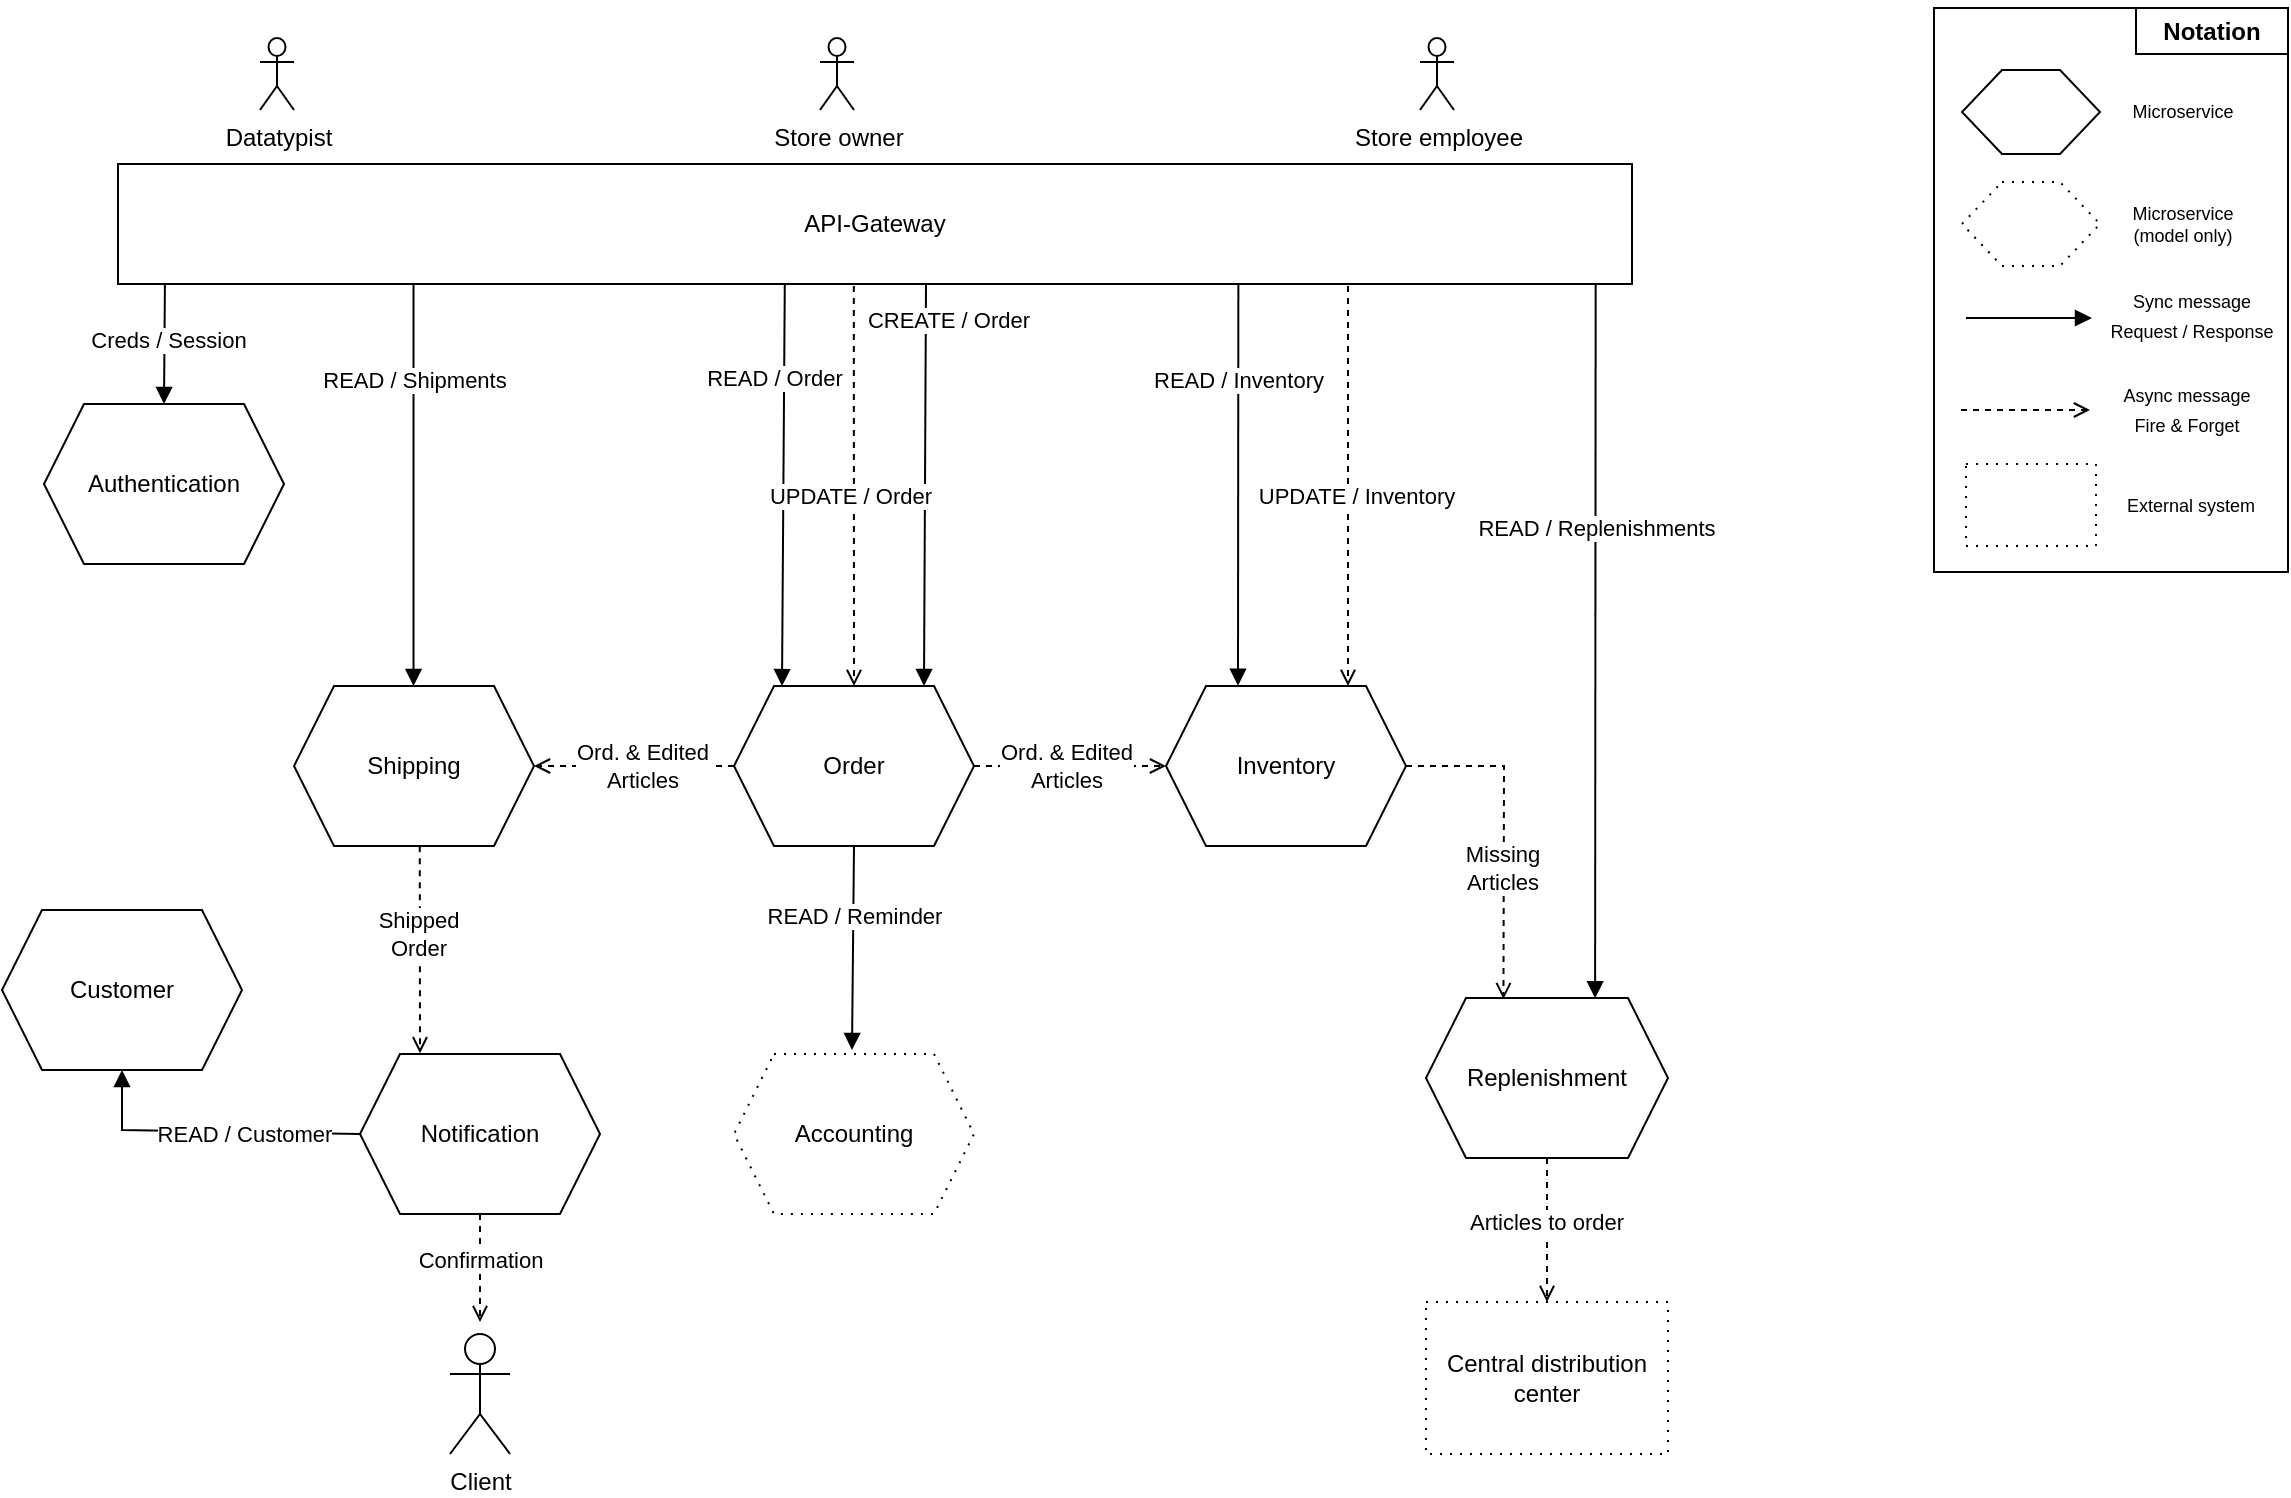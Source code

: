 <mxfile version="24.8.0">
  <diagram name="Seite-1" id="EVmuxIH9lZPNY804kmiC">
    <mxGraphModel dx="1344" dy="2402" grid="0" gridSize="10" guides="1" tooltips="1" connect="1" arrows="1" fold="1" page="1" pageScale="1" pageWidth="1169" pageHeight="827" math="0" shadow="0">
      <root>
        <mxCell id="0" />
        <mxCell id="1" parent="0" />
        <mxCell id="twRwxWfXpDW-MKf2u_4a-7" value="" style="rounded=0;whiteSpace=wrap;html=1;" parent="1" vertex="1">
          <mxGeometry x="992" y="-827" width="177" height="282" as="geometry" />
        </mxCell>
        <mxCell id="twRwxWfXpDW-MKf2u_4a-3" value="" style="shape=hexagon;perimeter=hexagonPerimeter2;whiteSpace=wrap;html=1;fixedSize=1;" parent="1" vertex="1">
          <mxGeometry x="1006" y="-796" width="69" height="42" as="geometry" />
        </mxCell>
        <mxCell id="twRwxWfXpDW-MKf2u_4a-4" value="&lt;font style=&quot;font-size: 9px;&quot;&gt;Sync message&lt;br&gt;Request / Response&lt;/font&gt;" style="text;html=1;align=center;verticalAlign=middle;whiteSpace=wrap;rounded=0;" parent="1" vertex="1">
          <mxGeometry x="1078" y="-689" width="86" height="30" as="geometry" />
        </mxCell>
        <mxCell id="twRwxWfXpDW-MKf2u_4a-5" value="&lt;font style=&quot;font-size: 9px;&quot;&gt;Async message&lt;br&gt;Fire &amp;amp; Forget&lt;/font&gt;" style="text;html=1;align=center;verticalAlign=middle;whiteSpace=wrap;rounded=0;" parent="1" vertex="1">
          <mxGeometry x="1073" y="-642" width="91" height="30" as="geometry" />
        </mxCell>
        <mxCell id="twRwxWfXpDW-MKf2u_4a-6" value="Microservice" style="text;html=1;align=center;verticalAlign=middle;whiteSpace=wrap;rounded=0;fontSize=9;" parent="1" vertex="1">
          <mxGeometry x="1078" y="-790" width="77" height="30" as="geometry" />
        </mxCell>
        <mxCell id="twRwxWfXpDW-MKf2u_4a-8" value="" style="rounded=0;whiteSpace=wrap;html=1;" parent="1" vertex="1">
          <mxGeometry x="1093" y="-827" width="76" height="23" as="geometry" />
        </mxCell>
        <mxCell id="twRwxWfXpDW-MKf2u_4a-9" value="&lt;b&gt;Notation&lt;/b&gt;" style="text;html=1;align=center;verticalAlign=middle;whiteSpace=wrap;rounded=0;" parent="1" vertex="1">
          <mxGeometry x="1101" y="-830.5" width="60" height="30" as="geometry" />
        </mxCell>
        <mxCell id="twRwxWfXpDW-MKf2u_4a-10" value="API-Gateway" style="rounded=0;whiteSpace=wrap;html=1;" parent="1" vertex="1">
          <mxGeometry x="84" y="-749" width="757" height="60" as="geometry" />
        </mxCell>
        <mxCell id="twRwxWfXpDW-MKf2u_4a-11" value="Shipping" style="shape=hexagon;perimeter=hexagonPerimeter2;whiteSpace=wrap;html=1;fixedSize=1;" parent="1" vertex="1">
          <mxGeometry x="172" y="-488" width="120" height="80" as="geometry" />
        </mxCell>
        <mxCell id="twRwxWfXpDW-MKf2u_4a-12" value="Order" style="shape=hexagon;perimeter=hexagonPerimeter2;whiteSpace=wrap;html=1;fixedSize=1;" parent="1" vertex="1">
          <mxGeometry x="392" y="-488" width="120" height="80" as="geometry" />
        </mxCell>
        <mxCell id="twRwxWfXpDW-MKf2u_4a-13" value="Inventory" style="shape=hexagon;perimeter=hexagonPerimeter2;whiteSpace=wrap;html=1;fixedSize=1;" parent="1" vertex="1">
          <mxGeometry x="608" y="-488" width="120" height="80" as="geometry" />
        </mxCell>
        <mxCell id="twRwxWfXpDW-MKf2u_4a-14" value="Authentication" style="shape=hexagon;perimeter=hexagonPerimeter2;whiteSpace=wrap;html=1;fixedSize=1;" parent="1" vertex="1">
          <mxGeometry x="47" y="-629" width="120" height="80" as="geometry" />
        </mxCell>
        <mxCell id="twRwxWfXpDW-MKf2u_4a-20" value="" style="html=1;verticalAlign=bottom;labelBackgroundColor=none;endArrow=block;endFill=1;rounded=0;" parent="1" edge="1">
          <mxGeometry width="160" relative="1" as="geometry">
            <mxPoint x="1008" y="-672" as="sourcePoint" />
            <mxPoint x="1071" y="-672" as="targetPoint" />
          </mxGeometry>
        </mxCell>
        <mxCell id="twRwxWfXpDW-MKf2u_4a-21" value="" style="html=1;verticalAlign=bottom;labelBackgroundColor=none;endArrow=open;endFill=0;dashed=1;rounded=0;" parent="1" edge="1">
          <mxGeometry width="160" relative="1" as="geometry">
            <mxPoint x="1005.5" y="-626" as="sourcePoint" />
            <mxPoint x="1070" y="-626" as="targetPoint" />
          </mxGeometry>
        </mxCell>
        <mxCell id="twRwxWfXpDW-MKf2u_4a-22" value="" style="html=1;verticalAlign=bottom;labelBackgroundColor=none;endArrow=block;endFill=1;rounded=0;exitX=0.031;exitY=1.001;exitDx=0;exitDy=0;exitPerimeter=0;entryX=0.5;entryY=0;entryDx=0;entryDy=0;" parent="1" source="twRwxWfXpDW-MKf2u_4a-10" target="twRwxWfXpDW-MKf2u_4a-14" edge="1">
          <mxGeometry width="160" relative="1" as="geometry">
            <mxPoint x="160" y="-660" as="sourcePoint" />
            <mxPoint x="107" y="-633" as="targetPoint" />
          </mxGeometry>
        </mxCell>
        <mxCell id="twRwxWfXpDW-MKf2u_4a-23" value="Creds / Session" style="edgeLabel;html=1;align=center;verticalAlign=middle;resizable=0;points=[];" parent="twRwxWfXpDW-MKf2u_4a-22" vertex="1" connectable="0">
          <mxGeometry x="-0.056" y="-1" relative="1" as="geometry">
            <mxPoint x="3" y="-1" as="offset" />
          </mxGeometry>
        </mxCell>
        <mxCell id="twRwxWfXpDW-MKf2u_4a-24" value="" style="shape=hexagon;perimeter=hexagonPerimeter2;whiteSpace=wrap;html=1;fixedSize=1;dashed=1;dashPattern=1 4;" parent="1" vertex="1">
          <mxGeometry x="1006" y="-740" width="69" height="42" as="geometry" />
        </mxCell>
        <mxCell id="twRwxWfXpDW-MKf2u_4a-25" value="Microservice&lt;br&gt;(model only)" style="text;html=1;align=center;verticalAlign=middle;whiteSpace=wrap;rounded=0;fontSize=9;" parent="1" vertex="1">
          <mxGeometry x="1078" y="-734" width="77" height="30" as="geometry" />
        </mxCell>
        <mxCell id="twRwxWfXpDW-MKf2u_4a-26" value="" style="html=1;verticalAlign=bottom;labelBackgroundColor=none;endArrow=block;endFill=1;rounded=0;" parent="1" edge="1">
          <mxGeometry width="160" relative="1" as="geometry">
            <mxPoint x="231.76" y="-689" as="sourcePoint" />
            <mxPoint x="231.76" y="-488" as="targetPoint" />
          </mxGeometry>
        </mxCell>
        <mxCell id="twRwxWfXpDW-MKf2u_4a-27" value="READ / Shipments" style="edgeLabel;html=1;align=center;verticalAlign=middle;resizable=0;points=[];" parent="twRwxWfXpDW-MKf2u_4a-26" vertex="1" connectable="0">
          <mxGeometry x="-0.056" y="-1" relative="1" as="geometry">
            <mxPoint x="1" y="-47" as="offset" />
          </mxGeometry>
        </mxCell>
        <mxCell id="twRwxWfXpDW-MKf2u_4a-28" value="" style="html=1;verticalAlign=bottom;labelBackgroundColor=none;endArrow=block;endFill=1;rounded=0;entryX=0.292;entryY=0.005;entryDx=0;entryDy=0;entryPerimeter=0;exitX=0.455;exitY=1.006;exitDx=0;exitDy=0;exitPerimeter=0;" parent="1" edge="1">
          <mxGeometry width="160" relative="1" as="geometry">
            <mxPoint x="417.395" y="-689.0" as="sourcePoint" />
            <mxPoint x="416.0" y="-487.96" as="targetPoint" />
          </mxGeometry>
        </mxCell>
        <mxCell id="twRwxWfXpDW-MKf2u_4a-29" value="READ / Order" style="edgeLabel;html=1;align=center;verticalAlign=middle;resizable=0;points=[];" parent="twRwxWfXpDW-MKf2u_4a-28" vertex="1" connectable="0">
          <mxGeometry x="-0.056" y="-1" relative="1" as="geometry">
            <mxPoint x="-4" y="-48" as="offset" />
          </mxGeometry>
        </mxCell>
        <mxCell id="twRwxWfXpDW-MKf2u_4a-30" value="" style="html=1;verticalAlign=bottom;labelBackgroundColor=none;endArrow=block;endFill=1;rounded=0;entryX=0.3;entryY=-0.002;entryDx=0;entryDy=0;entryPerimeter=0;exitX=0.74;exitY=1;exitDx=0;exitDy=0;exitPerimeter=0;" parent="1" source="twRwxWfXpDW-MKf2u_4a-10" target="twRwxWfXpDW-MKf2u_4a-13" edge="1">
          <mxGeometry width="160" relative="1" as="geometry">
            <mxPoint x="710" y="-689" as="sourcePoint" />
            <mxPoint x="710" y="-489" as="targetPoint" />
          </mxGeometry>
        </mxCell>
        <mxCell id="twRwxWfXpDW-MKf2u_4a-31" value="READ / Inventory" style="edgeLabel;html=1;align=center;verticalAlign=middle;resizable=0;points=[];" parent="twRwxWfXpDW-MKf2u_4a-30" vertex="1" connectable="0">
          <mxGeometry x="-0.056" y="-1" relative="1" as="geometry">
            <mxPoint x="1" y="-47" as="offset" />
          </mxGeometry>
        </mxCell>
        <mxCell id="twRwxWfXpDW-MKf2u_4a-32" value="Replenishment" style="shape=hexagon;perimeter=hexagonPerimeter2;whiteSpace=wrap;html=1;fixedSize=1;" parent="1" vertex="1">
          <mxGeometry x="738" y="-332" width="121" height="80" as="geometry" />
        </mxCell>
        <mxCell id="twRwxWfXpDW-MKf2u_4a-33" value="" style="html=1;verticalAlign=bottom;labelBackgroundColor=none;endArrow=block;endFill=1;rounded=0;exitX=0.976;exitY=0.997;exitDx=0;exitDy=0;exitPerimeter=0;entryX=0.23;entryY=0.002;entryDx=0;entryDy=0;entryPerimeter=0;" parent="1" source="twRwxWfXpDW-MKf2u_4a-10" edge="1">
          <mxGeometry width="160" relative="1" as="geometry">
            <mxPoint x="819.002" y="-689.0" as="sourcePoint" />
            <mxPoint x="822.56" y="-331.84" as="targetPoint" />
          </mxGeometry>
        </mxCell>
        <mxCell id="twRwxWfXpDW-MKf2u_4a-34" value="READ / Replenishments" style="edgeLabel;html=1;align=center;verticalAlign=middle;resizable=0;points=[];" parent="twRwxWfXpDW-MKf2u_4a-33" vertex="1" connectable="0">
          <mxGeometry x="-0.056" y="-1" relative="1" as="geometry">
            <mxPoint x="1" y="-47" as="offset" />
          </mxGeometry>
        </mxCell>
        <mxCell id="twRwxWfXpDW-MKf2u_4a-35" value="" style="html=1;verticalAlign=bottom;labelBackgroundColor=none;endArrow=block;endFill=1;rounded=0;entryX=0.292;entryY=0.005;entryDx=0;entryDy=0;entryPerimeter=0;exitX=0.455;exitY=1.006;exitDx=0;exitDy=0;exitPerimeter=0;" parent="1" edge="1">
          <mxGeometry width="160" relative="1" as="geometry">
            <mxPoint x="488" y="-689" as="sourcePoint" />
            <mxPoint x="487" y="-488" as="targetPoint" />
          </mxGeometry>
        </mxCell>
        <mxCell id="twRwxWfXpDW-MKf2u_4a-36" value="CREATE / Order" style="edgeLabel;html=1;align=center;verticalAlign=middle;resizable=0;points=[];" parent="twRwxWfXpDW-MKf2u_4a-35" vertex="1" connectable="0">
          <mxGeometry x="-0.056" y="-1" relative="1" as="geometry">
            <mxPoint x="12" y="-77" as="offset" />
          </mxGeometry>
        </mxCell>
        <mxCell id="twRwxWfXpDW-MKf2u_4a-37" value="" style="html=1;verticalAlign=bottom;labelBackgroundColor=none;endArrow=open;endFill=0;dashed=1;rounded=0;exitX=1;exitY=0.5;exitDx=0;exitDy=0;entryX=0.32;entryY=0.007;entryDx=0;entryDy=0;entryPerimeter=0;" parent="1" source="twRwxWfXpDW-MKf2u_4a-13" target="twRwxWfXpDW-MKf2u_4a-32" edge="1">
          <mxGeometry width="160" relative="1" as="geometry">
            <mxPoint x="738" y="-452" as="sourcePoint" />
            <mxPoint x="776" y="-354" as="targetPoint" />
            <Array as="points">
              <mxPoint x="777" y="-448" />
            </Array>
          </mxGeometry>
        </mxCell>
        <mxCell id="twRwxWfXpDW-MKf2u_4a-38" value="Missing&lt;br&gt;Articles" style="edgeLabel;html=1;align=center;verticalAlign=middle;resizable=0;points=[];" parent="twRwxWfXpDW-MKf2u_4a-37" vertex="1" connectable="0">
          <mxGeometry x="0.241" relative="1" as="geometry">
            <mxPoint x="-1" y="-3" as="offset" />
          </mxGeometry>
        </mxCell>
        <mxCell id="twRwxWfXpDW-MKf2u_4a-39" value="Notification" style="shape=hexagon;perimeter=hexagonPerimeter2;whiteSpace=wrap;html=1;fixedSize=1;" parent="1" vertex="1">
          <mxGeometry x="205" y="-304" width="120" height="80" as="geometry" />
        </mxCell>
        <mxCell id="twRwxWfXpDW-MKf2u_4a-40" value="Customer" style="shape=hexagon;perimeter=hexagonPerimeter2;whiteSpace=wrap;html=1;fixedSize=1;" parent="1" vertex="1">
          <mxGeometry x="26" y="-376" width="120" height="80" as="geometry" />
        </mxCell>
        <mxCell id="twRwxWfXpDW-MKf2u_4a-43" value="" style="html=1;verticalAlign=bottom;labelBackgroundColor=none;endArrow=open;endFill=0;dashed=1;rounded=0;exitX=0.524;exitY=1.001;exitDx=0;exitDy=0;entryX=0.25;entryY=-0.005;entryDx=0;entryDy=0;entryPerimeter=0;exitPerimeter=0;" parent="1" source="twRwxWfXpDW-MKf2u_4a-11" target="twRwxWfXpDW-MKf2u_4a-39" edge="1">
          <mxGeometry width="160" relative="1" as="geometry">
            <mxPoint x="220" y="-346" as="sourcePoint" />
            <mxPoint x="284.5" y="-346" as="targetPoint" />
          </mxGeometry>
        </mxCell>
        <mxCell id="twRwxWfXpDW-MKf2u_4a-50" value="Shipped&lt;br&gt;Order" style="edgeLabel;html=1;align=center;verticalAlign=middle;resizable=0;points=[];" parent="twRwxWfXpDW-MKf2u_4a-43" vertex="1" connectable="0">
          <mxGeometry x="-0.152" y="-1" relative="1" as="geometry">
            <mxPoint as="offset" />
          </mxGeometry>
        </mxCell>
        <mxCell id="twRwxWfXpDW-MKf2u_4a-44" value="" style="html=1;verticalAlign=bottom;labelBackgroundColor=none;endArrow=block;endFill=1;rounded=0;exitX=0;exitY=0.5;exitDx=0;exitDy=0;entryX=0.5;entryY=1;entryDx=0;entryDy=0;" parent="1" source="twRwxWfXpDW-MKf2u_4a-39" target="twRwxWfXpDW-MKf2u_4a-40" edge="1">
          <mxGeometry width="160" relative="1" as="geometry">
            <mxPoint x="146" y="-235" as="sourcePoint" />
            <mxPoint x="209" y="-235" as="targetPoint" />
            <Array as="points">
              <mxPoint x="86" y="-266" />
            </Array>
          </mxGeometry>
        </mxCell>
        <mxCell id="twRwxWfXpDW-MKf2u_4a-45" value="READ / Customer" style="edgeLabel;html=1;align=center;verticalAlign=middle;resizable=0;points=[];" parent="twRwxWfXpDW-MKf2u_4a-44" vertex="1" connectable="0">
          <mxGeometry x="0.346" relative="1" as="geometry">
            <mxPoint x="42" y="1" as="offset" />
          </mxGeometry>
        </mxCell>
        <mxCell id="twRwxWfXpDW-MKf2u_4a-46" value="" style="html=1;verticalAlign=bottom;labelBackgroundColor=none;endArrow=open;endFill=0;dashed=1;rounded=0;exitX=1;exitY=0.5;exitDx=0;exitDy=0;entryX=0;entryY=0.5;entryDx=0;entryDy=0;" parent="1" source="twRwxWfXpDW-MKf2u_4a-12" target="twRwxWfXpDW-MKf2u_4a-13" edge="1">
          <mxGeometry width="160" relative="1" as="geometry">
            <mxPoint x="550" y="-403" as="sourcePoint" />
            <mxPoint x="614.5" y="-403" as="targetPoint" />
          </mxGeometry>
        </mxCell>
        <mxCell id="twRwxWfXpDW-MKf2u_4a-47" value="Ord. &amp;amp; Edited&lt;br&gt;Articles" style="edgeLabel;html=1;align=center;verticalAlign=middle;resizable=0;points=[];" parent="twRwxWfXpDW-MKf2u_4a-46" vertex="1" connectable="0">
          <mxGeometry x="-0.012" relative="1" as="geometry">
            <mxPoint x="-2" as="offset" />
          </mxGeometry>
        </mxCell>
        <mxCell id="twRwxWfXpDW-MKf2u_4a-48" value="" style="html=1;verticalAlign=bottom;labelBackgroundColor=none;endArrow=open;endFill=0;dashed=1;rounded=0;exitX=0.486;exitY=1.017;exitDx=0;exitDy=0;entryX=0.5;entryY=0;entryDx=0;entryDy=0;exitPerimeter=0;" parent="1" source="twRwxWfXpDW-MKf2u_4a-10" target="twRwxWfXpDW-MKf2u_4a-12" edge="1">
          <mxGeometry width="160" relative="1" as="geometry">
            <mxPoint x="512" y="-414" as="sourcePoint" />
            <mxPoint x="608" y="-414" as="targetPoint" />
          </mxGeometry>
        </mxCell>
        <mxCell id="twRwxWfXpDW-MKf2u_4a-49" value="UPDATE / Order" style="edgeLabel;html=1;align=center;verticalAlign=middle;resizable=0;points=[];" parent="twRwxWfXpDW-MKf2u_4a-48" vertex="1" connectable="0">
          <mxGeometry x="-0.012" relative="1" as="geometry">
            <mxPoint x="-2" y="6" as="offset" />
          </mxGeometry>
        </mxCell>
        <mxCell id="twRwxWfXpDW-MKf2u_4a-51" value="Client" style="shape=umlActor;verticalLabelPosition=bottom;verticalAlign=top;html=1;" parent="1" vertex="1">
          <mxGeometry x="250" y="-164" width="30" height="60" as="geometry" />
        </mxCell>
        <mxCell id="twRwxWfXpDW-MKf2u_4a-52" value="" style="html=1;verticalAlign=bottom;labelBackgroundColor=none;endArrow=open;endFill=0;dashed=1;rounded=0;exitX=0.5;exitY=1;exitDx=0;exitDy=0;" parent="1" source="twRwxWfXpDW-MKf2u_4a-39" edge="1">
          <mxGeometry width="160" relative="1" as="geometry">
            <mxPoint x="346" y="-235" as="sourcePoint" />
            <mxPoint x="265" y="-170" as="targetPoint" />
          </mxGeometry>
        </mxCell>
        <mxCell id="twRwxWfXpDW-MKf2u_4a-53" value="Confirmation" style="edgeLabel;html=1;align=center;verticalAlign=middle;resizable=0;points=[];" parent="twRwxWfXpDW-MKf2u_4a-52" vertex="1" connectable="0">
          <mxGeometry x="-0.152" y="-1" relative="1" as="geometry">
            <mxPoint x="1" as="offset" />
          </mxGeometry>
        </mxCell>
        <mxCell id="twRwxWfXpDW-MKf2u_4a-55" value="Accounting" style="shape=hexagon;perimeter=hexagonPerimeter2;whiteSpace=wrap;html=1;fixedSize=1;dashed=1;dashPattern=1 4;" parent="1" vertex="1">
          <mxGeometry x="392" y="-304" width="120" height="80" as="geometry" />
        </mxCell>
        <mxCell id="twRwxWfXpDW-MKf2u_4a-56" value="" style="html=1;verticalAlign=bottom;labelBackgroundColor=none;endArrow=block;endFill=1;rounded=0;exitX=0.5;exitY=1;exitDx=0;exitDy=0;" parent="1" source="twRwxWfXpDW-MKf2u_4a-12" edge="1">
          <mxGeometry width="160" relative="1" as="geometry">
            <mxPoint x="577" y="-312" as="sourcePoint" />
            <mxPoint x="451" y="-306" as="targetPoint" />
          </mxGeometry>
        </mxCell>
        <mxCell id="twRwxWfXpDW-MKf2u_4a-57" value="READ / Reminder" style="edgeLabel;html=1;align=center;verticalAlign=middle;resizable=0;points=[];" parent="twRwxWfXpDW-MKf2u_4a-56" vertex="1" connectable="0">
          <mxGeometry x="-0.056" y="-1" relative="1" as="geometry">
            <mxPoint x="1" y="-13" as="offset" />
          </mxGeometry>
        </mxCell>
        <mxCell id="twRwxWfXpDW-MKf2u_4a-58" value="" style="html=1;verticalAlign=bottom;labelBackgroundColor=none;endArrow=open;endFill=0;dashed=1;rounded=0;exitX=0;exitY=0.5;exitDx=0;exitDy=0;entryX=1;entryY=0.5;entryDx=0;entryDy=0;" parent="1" source="twRwxWfXpDW-MKf2u_4a-12" target="twRwxWfXpDW-MKf2u_4a-11" edge="1">
          <mxGeometry width="160" relative="1" as="geometry">
            <mxPoint x="299" y="-408" as="sourcePoint" />
            <mxPoint x="395" y="-408" as="targetPoint" />
          </mxGeometry>
        </mxCell>
        <mxCell id="twRwxWfXpDW-MKf2u_4a-59" value="Ord. &amp;amp; Edited&lt;br&gt;Articles" style="edgeLabel;html=1;align=center;verticalAlign=middle;resizable=0;points=[];" parent="twRwxWfXpDW-MKf2u_4a-58" vertex="1" connectable="0">
          <mxGeometry x="-0.012" relative="1" as="geometry">
            <mxPoint x="3" as="offset" />
          </mxGeometry>
        </mxCell>
        <mxCell id="twRwxWfXpDW-MKf2u_4a-60" value="" style="html=1;verticalAlign=bottom;labelBackgroundColor=none;endArrow=open;endFill=0;dashed=1;rounded=0;exitX=0.486;exitY=1.017;exitDx=0;exitDy=0;entryX=0.5;entryY=0;entryDx=0;entryDy=0;exitPerimeter=0;" parent="1" edge="1">
          <mxGeometry width="160" relative="1" as="geometry">
            <mxPoint x="699" y="-688" as="sourcePoint" />
            <mxPoint x="699" y="-488" as="targetPoint" />
          </mxGeometry>
        </mxCell>
        <mxCell id="twRwxWfXpDW-MKf2u_4a-61" value="UPDATE / Inventory" style="edgeLabel;html=1;align=center;verticalAlign=middle;resizable=0;points=[];" parent="twRwxWfXpDW-MKf2u_4a-60" vertex="1" connectable="0">
          <mxGeometry x="-0.012" relative="1" as="geometry">
            <mxPoint x="4" y="6" as="offset" />
          </mxGeometry>
        </mxCell>
        <mxCell id="twRwxWfXpDW-MKf2u_4a-64" value="" style="rounded=0;whiteSpace=wrap;html=1;dashed=1;dashPattern=1 4;" parent="1" vertex="1">
          <mxGeometry x="1008" y="-599" width="65" height="41" as="geometry" />
        </mxCell>
        <mxCell id="twRwxWfXpDW-MKf2u_4a-65" value="&lt;font style=&quot;font-size: 9px;&quot;&gt;External system&lt;/font&gt;" style="text;html=1;align=center;verticalAlign=middle;whiteSpace=wrap;rounded=0;fontSize=9;" parent="1" vertex="1">
          <mxGeometry x="1075" y="-593.5" width="91" height="30" as="geometry" />
        </mxCell>
        <mxCell id="twRwxWfXpDW-MKf2u_4a-66" value="Central distribution center" style="rounded=0;whiteSpace=wrap;html=1;dashed=1;dashPattern=1 4;" parent="1" vertex="1">
          <mxGeometry x="738" y="-180" width="121" height="76" as="geometry" />
        </mxCell>
        <mxCell id="twRwxWfXpDW-MKf2u_4a-67" value="" style="html=1;verticalAlign=bottom;labelBackgroundColor=none;endArrow=open;endFill=0;dashed=1;rounded=0;exitX=0.5;exitY=1;exitDx=0;exitDy=0;entryX=0.5;entryY=0;entryDx=0;entryDy=0;" parent="1" source="twRwxWfXpDW-MKf2u_4a-32" target="twRwxWfXpDW-MKf2u_4a-66" edge="1">
          <mxGeometry width="160" relative="1" as="geometry">
            <mxPoint x="884" y="-232" as="sourcePoint" />
            <mxPoint x="948.5" y="-232" as="targetPoint" />
          </mxGeometry>
        </mxCell>
        <mxCell id="twRwxWfXpDW-MKf2u_4a-72" value="Articles to order" style="edgeLabel;html=1;align=center;verticalAlign=middle;resizable=0;points=[];" parent="twRwxWfXpDW-MKf2u_4a-67" vertex="1" connectable="0">
          <mxGeometry x="-0.167" y="2" relative="1" as="geometry">
            <mxPoint x="-3" y="2" as="offset" />
          </mxGeometry>
        </mxCell>
        <mxCell id="twRwxWfXpDW-MKf2u_4a-68" value="Datatypist" style="shape=umlActor;verticalLabelPosition=bottom;verticalAlign=top;html=1;outlineConnect=0;" parent="1" vertex="1">
          <mxGeometry x="155" y="-812" width="17" height="36" as="geometry" />
        </mxCell>
        <mxCell id="twRwxWfXpDW-MKf2u_4a-69" value="Store owner" style="shape=umlActor;verticalLabelPosition=bottom;verticalAlign=top;html=1;outlineConnect=0;" parent="1" vertex="1">
          <mxGeometry x="435" y="-812" width="17" height="36" as="geometry" />
        </mxCell>
        <mxCell id="twRwxWfXpDW-MKf2u_4a-70" value="Store employee" style="shape=umlActor;verticalLabelPosition=bottom;verticalAlign=top;html=1;outlineConnect=0;" parent="1" vertex="1">
          <mxGeometry x="735" y="-812" width="17" height="36" as="geometry" />
        </mxCell>
      </root>
    </mxGraphModel>
  </diagram>
</mxfile>
